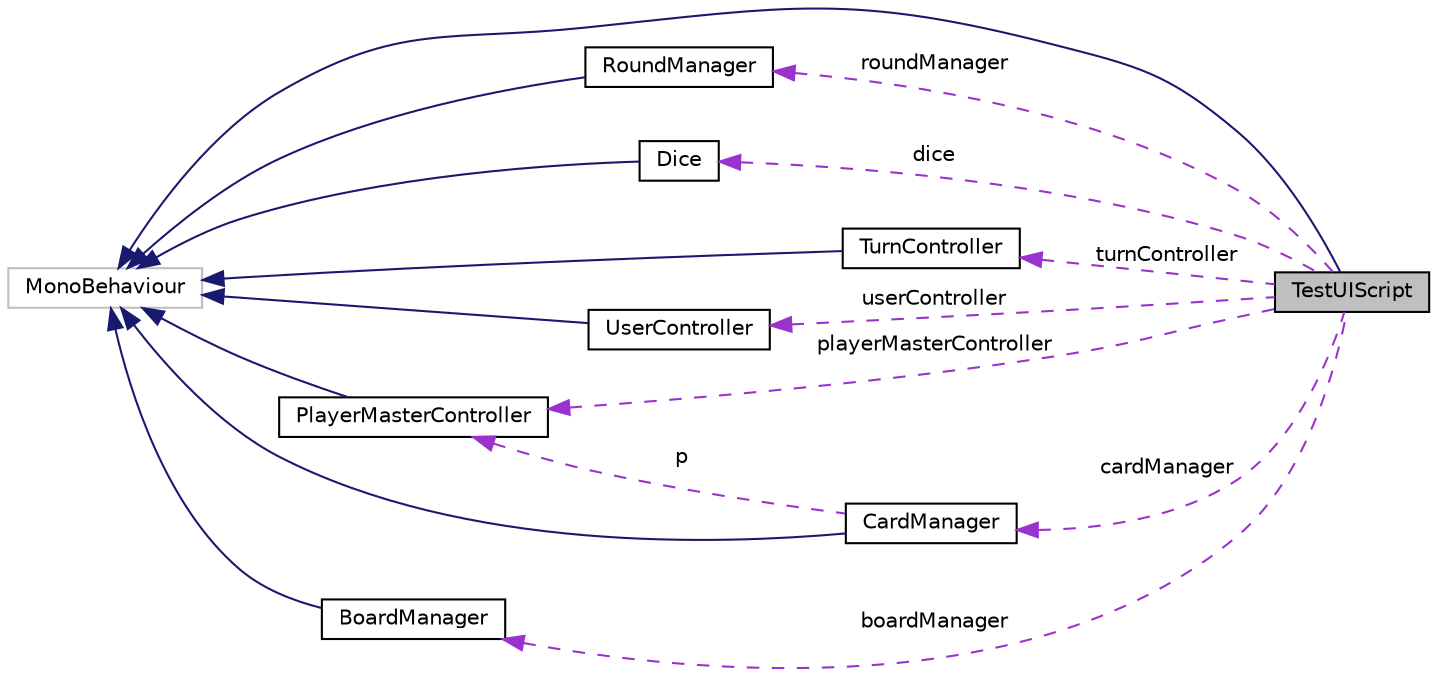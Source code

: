 digraph "TestUIScript"
{
 // LATEX_PDF_SIZE
  edge [fontname="Helvetica",fontsize="10",labelfontname="Helvetica",labelfontsize="10"];
  node [fontname="Helvetica",fontsize="10",shape=record];
  rankdir="LR";
  Node1 [label="TestUIScript",height=0.2,width=0.4,color="black", fillcolor="grey75", style="filled", fontcolor="black",tooltip="super class for all testing with connection to UI outputs"];
  Node2 -> Node1 [dir="back",color="midnightblue",fontsize="10",style="solid"];
  Node2 [label="MonoBehaviour",height=0.2,width=0.4,color="grey75", fillcolor="white", style="filled",tooltip=" "];
  Node3 -> Node1 [dir="back",color="darkorchid3",fontsize="10",style="dashed",label=" roundManager" ];
  Node3 [label="RoundManager",height=0.2,width=0.4,color="black", fillcolor="white", style="filled",URL="$class_round_manager.html",tooltip="Control what each player can do during their round/ turn"];
  Node2 -> Node3 [dir="back",color="midnightblue",fontsize="10",style="solid"];
  Node4 -> Node1 [dir="back",color="darkorchid3",fontsize="10",style="dashed",label=" dice" ];
  Node4 [label="Dice",height=0.2,width=0.4,color="black", fillcolor="white", style="filled",URL="$class_dice.html",tooltip=" "];
  Node2 -> Node4 [dir="back",color="midnightblue",fontsize="10",style="solid"];
  Node5 -> Node1 [dir="back",color="darkorchid3",fontsize="10",style="dashed",label=" turnController" ];
  Node5 [label="TurnController",height=0.2,width=0.4,color="black", fillcolor="white", style="filled",URL="$class_turn_controller.html",tooltip="This handles the turn between the players"];
  Node2 -> Node5 [dir="back",color="midnightblue",fontsize="10",style="solid"];
  Node6 -> Node1 [dir="back",color="darkorchid3",fontsize="10",style="dashed",label=" userController" ];
  Node6 [label="UserController",height=0.2,width=0.4,color="black", fillcolor="white", style="filled",URL="$class_user_controller.html",tooltip=" "];
  Node2 -> Node6 [dir="back",color="midnightblue",fontsize="10",style="solid"];
  Node7 -> Node1 [dir="back",color="darkorchid3",fontsize="10",style="dashed",label=" playerMasterController" ];
  Node7 [label="PlayerMasterController",height=0.2,width=0.4,color="black", fillcolor="white", style="filled",URL="$class_player_master_controller.html",tooltip="Master controller for the player (character) it acts as a wrapper for the player to communicate with ..."];
  Node2 -> Node7 [dir="back",color="midnightblue",fontsize="10",style="solid"];
  Node8 -> Node1 [dir="back",color="darkorchid3",fontsize="10",style="dashed",label=" boardManager" ];
  Node8 [label="BoardManager",height=0.2,width=0.4,color="black", fillcolor="white", style="filled",URL="$class_board_manager.html",tooltip=" "];
  Node2 -> Node8 [dir="back",color="midnightblue",fontsize="10",style="solid"];
  Node9 -> Node1 [dir="back",color="darkorchid3",fontsize="10",style="dashed",label=" cardManager" ];
  Node9 [label="CardManager",height=0.2,width=0.4,color="black", fillcolor="white", style="filled",URL="$class_card_manager.html",tooltip=" "];
  Node2 -> Node9 [dir="back",color="midnightblue",fontsize="10",style="solid"];
  Node7 -> Node9 [dir="back",color="darkorchid3",fontsize="10",style="dashed",label=" p" ];
}
